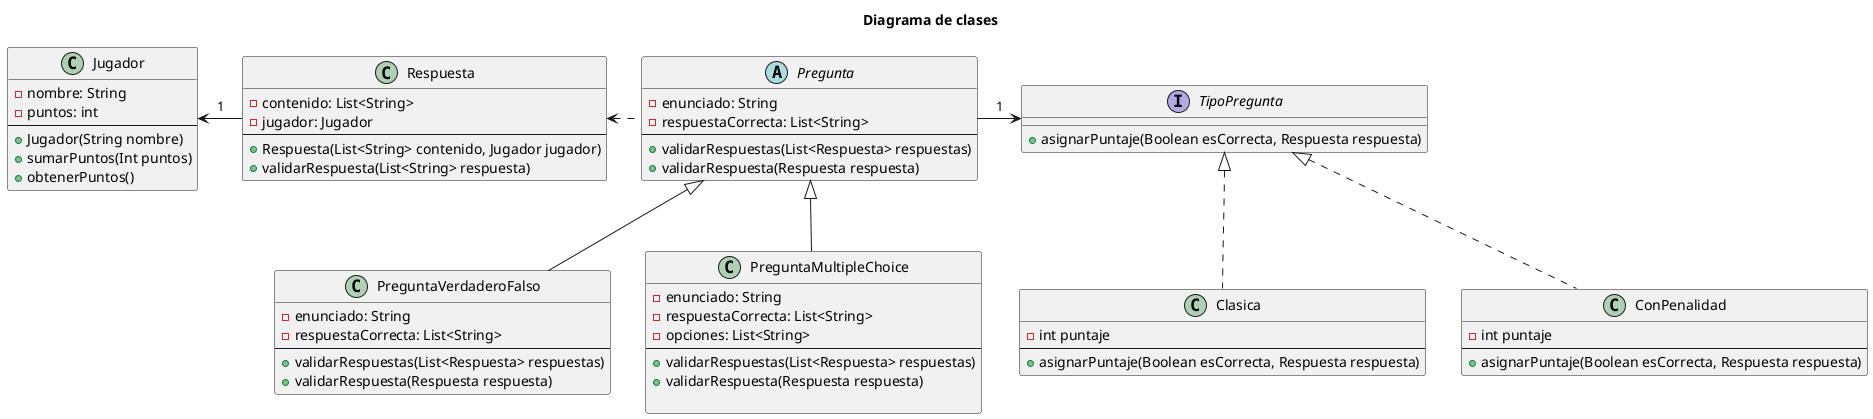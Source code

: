 @startuml diagrama de clases
title Diagrama de clases

class Jugador{
    - nombre: String
    - puntos: int
    ---
    + Jugador(String nombre)
    + sumarPuntos(Int puntos)
    + obtenerPuntos()
}

Class Respuesta{
    - contenido: List<String>
    - jugador: Jugador
    ---
    + Respuesta(List<String> contenido, Jugador jugador)
    + validarRespuesta(List<String> respuesta)
}

interface TipoPregunta {
    + asignarPuntaje(Boolean esCorrecta, Respuesta respuesta)
}

class Clasica implements TipoPregunta{
    - int puntaje
    ---
    + asignarPuntaje(Boolean esCorrecta, Respuesta respuesta)
}

class ConPenalidad implements TipoPregunta{
    - int puntaje
    ---
    + asignarPuntaje(Boolean esCorrecta, Respuesta respuesta)
}

abstract class Pregunta {
    - enunciado: String
    - respuestaCorrecta: List<String>
    ---
    + validarRespuestas(List<Respuesta> respuestas)
    + validarRespuesta(Respuesta respuesta)
}

class PreguntaVerdaderoFalso extends Pregunta {
    - enunciado: String
    - respuestaCorrecta: List<String>
    ---
    + validarRespuestas(List<Respuesta> respuestas)
    + validarRespuesta(Respuesta respuesta)
}

class PreguntaMultipleChoice extends Pregunta {
    - enunciado: String
    - respuestaCorrecta: List<String>
    - opciones: List<String>
    ---
    + validarRespuestas(List<Respuesta> respuestas)
    + validarRespuesta(Respuesta respuesta)

}

Respuesta -l-> Jugador: "1"
Pregunta -r-> TipoPregunta: "1"
Pregunta -l.> Respuesta

@enduml